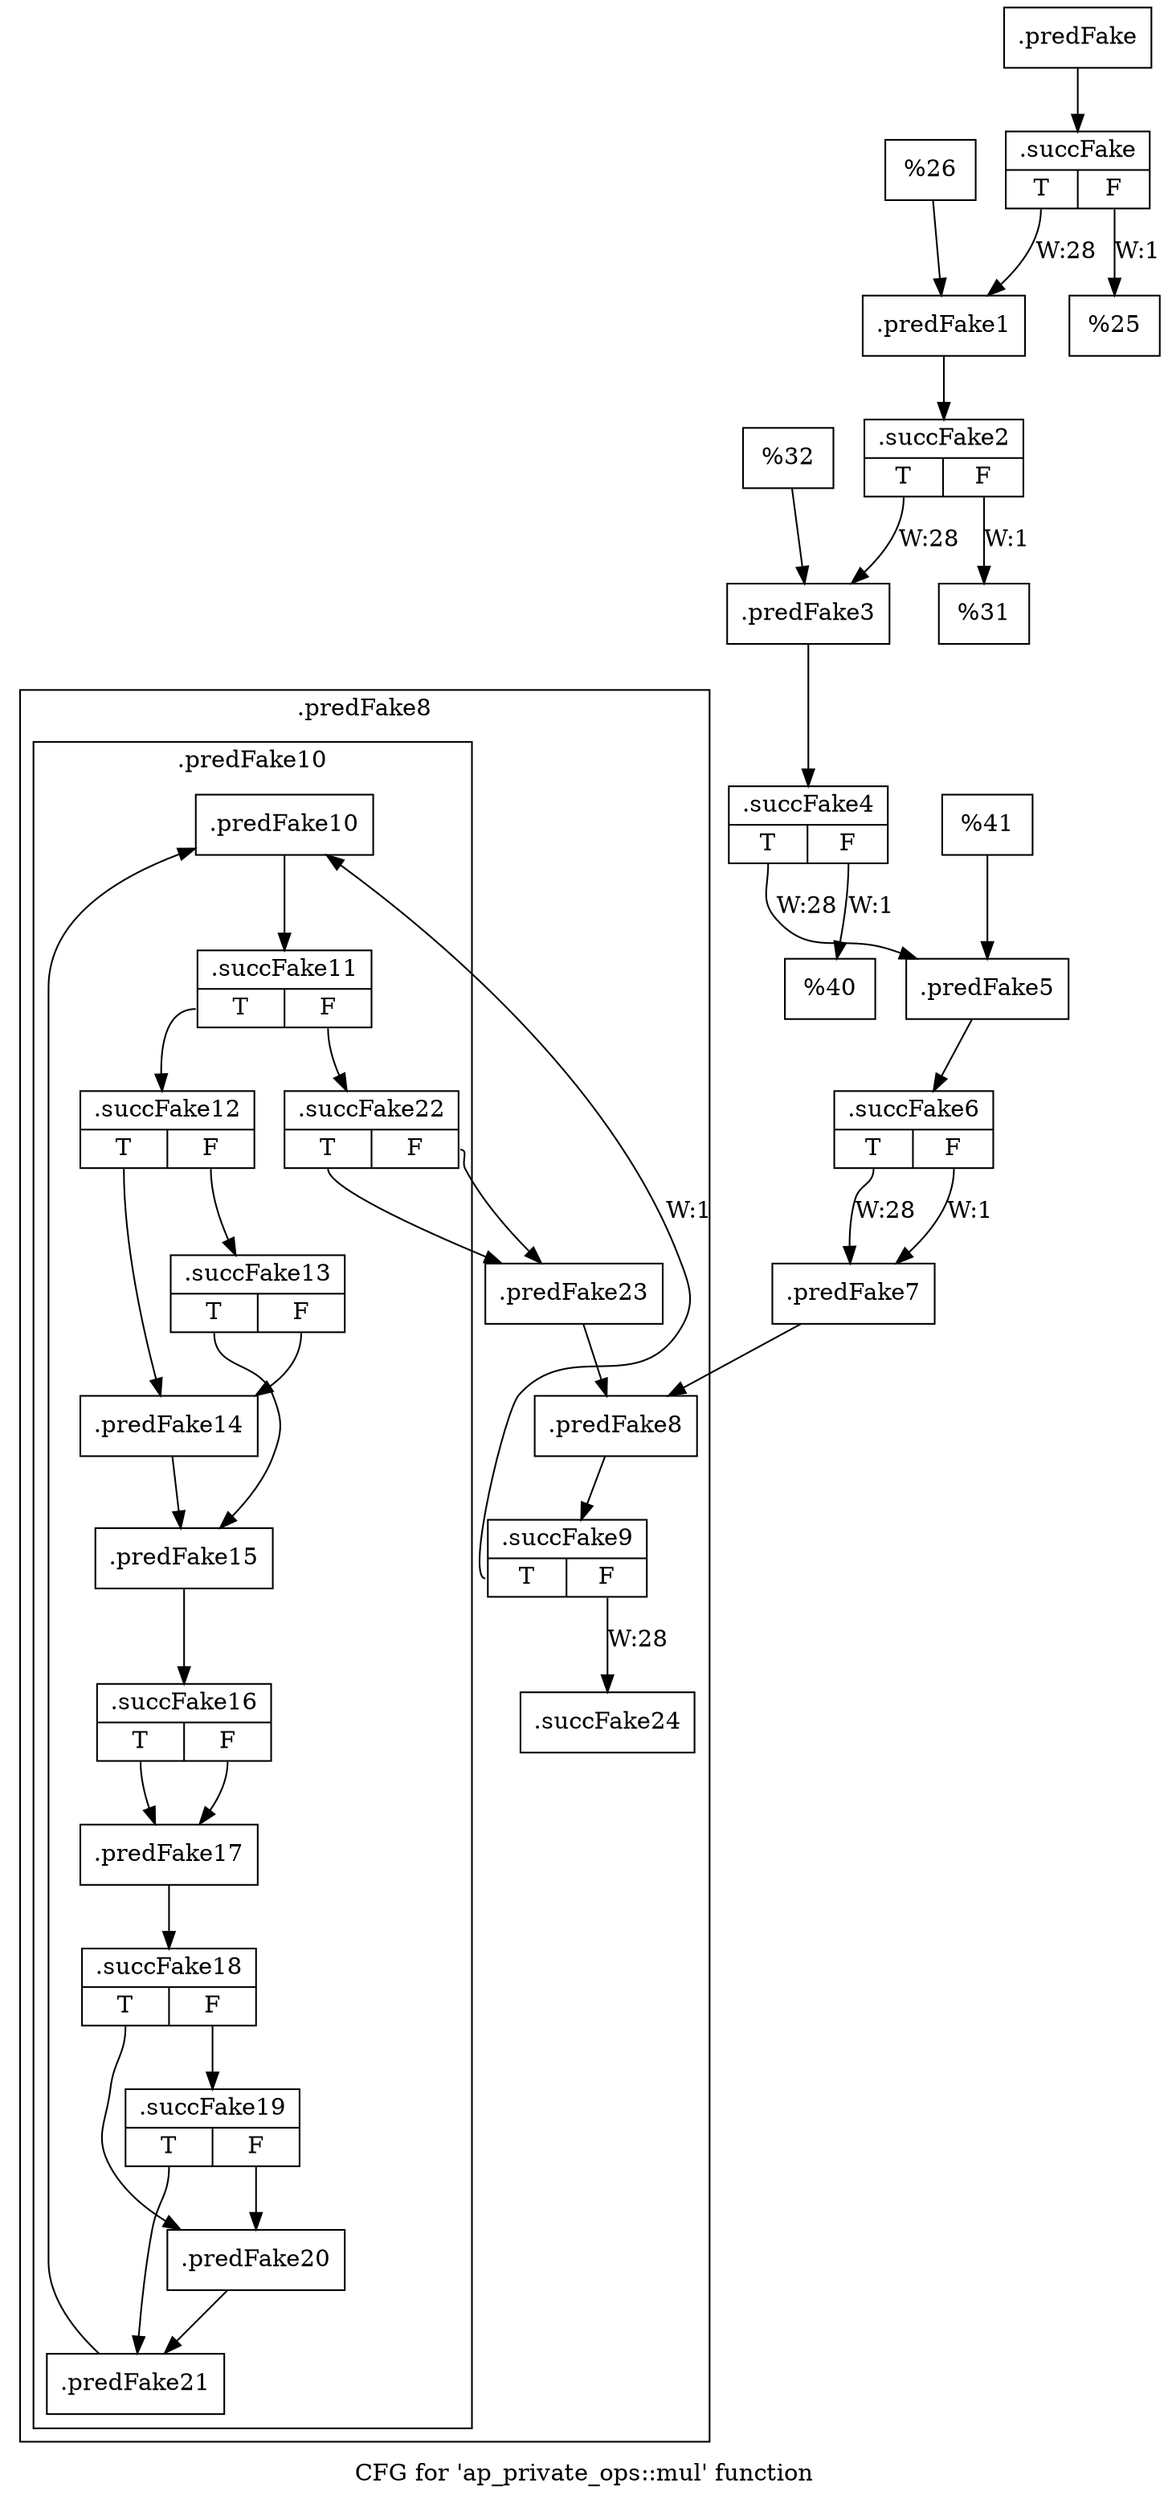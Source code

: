 digraph "CFG for 'ap_private_ops::mul' function" {
	label="CFG for 'ap_private_ops::mul' function";

	Node0x5b75eb0 [shape=record,filename="",linenumber="",label="{.predFake}"];
	Node0x5b75eb0 -> Node0x6126fa0[ callList="" memoryops="" filename="/mnt/xilinx/Vitis_HLS/2021.2/include/etc/ap_private.h" execusionnum="27"];
	Node0x6126fa0 [shape=record,filename="/mnt/xilinx/Vitis_HLS/2021.2/include/etc/ap_private.h",linenumber="691",label="{.succFake|{<s0>T|<s1>F}}"];
	Node0x6126fa0:s0 -> Node0x5b76840[label="W:28" callList="" memoryops="" filename="/mnt/xilinx/Vitis_HLS/2021.2/include/etc/ap_private.h" execusionnum="27"];
	Node0x6126fa0:s1 -> Node0x5b767a0[label="W:1"];
	Node0x5b767a0 [shape=record,filename="/mnt/xilinx/Vitis_HLS/2021.2/include/etc/ap_private.h",linenumber="691",label="{%25}"];
	Node0x5b767f0 [shape=record,filename="/mnt/xilinx/Vitis_HLS/2021.2/include/etc/ap_private.h",linenumber="691",label="{%26}"];
	Node0x5b767f0 -> Node0x5b76840;
	Node0x5b76840 [shape=record,filename="/mnt/xilinx/Vitis_HLS/2021.2/include/etc/ap_private.h",linenumber="692",label="{.predFake1}"];
	Node0x5b76840 -> Node0x6121070[ callList="" memoryops="" filename="/mnt/xilinx/Vitis_HLS/2021.2/include/etc/ap_private.h" execusionnum="27"];
	Node0x6121070 [shape=record,filename="/mnt/xilinx/Vitis_HLS/2021.2/include/etc/ap_private.h",linenumber="692",label="{.succFake2|{<s0>T|<s1>F}}"];
	Node0x6121070:s0 -> Node0x5b76980[label="W:28" callList="" memoryops="" filename="/mnt/xilinx/Vitis_HLS/2021.2/include/etc/ap_private.h" execusionnum="27"];
	Node0x6121070:s1 -> Node0x5b768e0[label="W:1"];
	Node0x5b768e0 [shape=record,filename="/mnt/xilinx/Vitis_HLS/2021.2/include/etc/ap_private.h",linenumber="692",label="{%31}"];
	Node0x5b76930 [shape=record,filename="/mnt/xilinx/Vitis_HLS/2021.2/include/etc/ap_private.h",linenumber="692",label="{%32}"];
	Node0x5b76930 -> Node0x5b76980;
	Node0x5b76980 [shape=record,filename="/mnt/xilinx/Vitis_HLS/2021.2/include/etc/ap_private.h",linenumber="693",label="{.predFake3}"];
	Node0x5b76980 -> Node0x6121230[ callList="" memoryops="" filename="/mnt/xilinx/Vitis_HLS/2021.2/include/etc/ap_private.h" execusionnum="27"];
	Node0x6121230 [shape=record,filename="/mnt/xilinx/Vitis_HLS/2021.2/include/etc/ap_private.h",linenumber="693",label="{.succFake4|{<s0>T|<s1>F}}"];
	Node0x6121230:s0 -> Node0x5b76ac0[label="W:28" callList="" memoryops="" filename="/mnt/xilinx/Vitis_HLS/2021.2/include/etc/ap_private.h" execusionnum="27"];
	Node0x6121230:s1 -> Node0x5b76a20[label="W:1"];
	Node0x5b76a20 [shape=record,filename="/mnt/xilinx/Vitis_HLS/2021.2/include/etc/ap_private.h",linenumber="693",label="{%40}"];
	Node0x5b76a70 [shape=record,filename="/mnt/xilinx/Vitis_HLS/2021.2/include/etc/ap_private.h",linenumber="693",label="{%41}"];
	Node0x5b76a70 -> Node0x5b76ac0;
	Node0x5b76ac0 [shape=record,filename="/mnt/xilinx/Vitis_HLS/2021.2/include/etc/ap_private.h",linenumber="694",label="{.predFake5}"];
	Node0x5b76ac0 -> Node0x61213f0[ callList="" memoryops="" filename="/mnt/xilinx/Vitis_HLS/2021.2/include/etc/ap_private.h" execusionnum="27"];
	Node0x61213f0 [shape=record,filename="/mnt/xilinx/Vitis_HLS/2021.2/include/etc/ap_private.h",linenumber="694",label="{.succFake6|{<s0>T|<s1>F}}"];
	Node0x61213f0:s0 -> Node0x5b76b60[label="W:28" callList="" memoryops="" filename="/mnt/xilinx/Vitis_HLS/2021.2/include/etc/ap_private.h" execusionnum="27"];
	Node0x61213f0:s1 -> Node0x5b76b60[label="W:1"];
	Node0x5b76b60 [shape=record,filename="/mnt/xilinx/Vitis_HLS/2021.2/include/etc/ap_private.h",linenumber="695",label="{.predFake7}"];
	Node0x5b76b60 -> Node0x5b76bb0[ callList="" memoryops="" filename="/mnt/xilinx/Vitis_HLS/2021.2/include/etc/ap_private.h" execusionnum="27"];
	Node0x6128090 [shape=record,filename="/mnt/xilinx/Vitis_HLS/2021.2/include/etc/ap_private.h",linenumber="720",label="{.succFake24}"];
subgraph cluster_0 {
	label=".predFake8";
	tripcount="0";
	invocationtime="-1";

subgraph cluster_0_0 {
	label=".predFake10";
	tripcount="0";
	invocationtime="1";

	Node0x5b76c50 [shape=record,filename="/mnt/xilinx/Vitis_HLS/2021.2/include/etc/ap_private.h",linenumber="698",label="{.predFake10}"];
	Node0x5b76c50 -> Node0x6127c90[ callList="" memoryops="" filename="/mnt/xilinx/Vitis_HLS/2021.2/include/etc/ap_private.h" execusionnum="0"];
	Node0x5b76d90 [shape=record,filename="/mnt/xilinx/Vitis_HLS/2021.2/include/etc/ap_private.h",linenumber="709",label="{.predFake14}"];
	Node0x5b76d90 -> Node0x5b76de0[ callList="" memoryops="" filename="/mnt/xilinx/Vitis_HLS/2021.2/include/etc/ap_private.h" execusionnum="0"];
	Node0x5b76de0 [shape=record,filename="/mnt/xilinx/Vitis_HLS/2021.2/include/etc/ap_private.h",linenumber="709",label="{.predFake15}"];
	Node0x5b76de0 -> Node0x6128530[ callList="" memoryops="" filename="/mnt/xilinx/Vitis_HLS/2021.2/include/etc/ap_private.h" execusionnum="0"];
	Node0x5b76e80 [shape=record,filename="/mnt/xilinx/Vitis_HLS/2021.2/include/etc/ap_private.h",linenumber="714",label="{.predFake17}"];
	Node0x5b76e80 -> Node0x61286f0[ callList="" memoryops="" filename="/mnt/xilinx/Vitis_HLS/2021.2/include/etc/ap_private.h" execusionnum="0"];
	Node0x5b76f20 [shape=record,filename="/mnt/xilinx/Vitis_HLS/2021.2/include/etc/ap_private.h",linenumber="714",label="{.predFake20}"];
	Node0x5b76f20 -> Node0x5b76f70[ callList="" memoryops="" filename="/mnt/xilinx/Vitis_HLS/2021.2/include/etc/ap_private.h" execusionnum="0"];
	Node0x5b76f70 [shape=record,filename="/mnt/xilinx/Vitis_HLS/2021.2/include/etc/ap_private.h",linenumber="714",label="{.predFake21}"];
	Node0x5b76f70 -> Node0x5b76c50[ callList="" memoryops="" filename="/mnt/xilinx/Vitis_HLS/2021.2/include/etc/ap_private.h" execusionnum="0"];
	Node0x6127c90 [shape=record,filename="/mnt/xilinx/Vitis_HLS/2021.2/include/etc/ap_private.h",linenumber="698",label="{.succFake11|{<s0>T|<s1>F}}"];
	Node0x6127c90:s0 -> Node0x61281b0[ callList="" memoryops="" filename="/mnt/xilinx/Vitis_HLS/2021.2/include/etc/ap_private.h" execusionnum="0"];
	Node0x6127c90:s1 -> Node0x6128a70[ callList="" memoryops="" filename="/mnt/xilinx/Vitis_HLS/2021.2/include/etc/ap_private.h" execusionnum="0"];
	Node0x61281b0 [shape=record,filename="/mnt/xilinx/Vitis_HLS/2021.2/include/etc/ap_private.h",linenumber="709",label="{.succFake12|{<s0>T|<s1>F}}"];
	Node0x61281b0:s0 -> Node0x5b76d90;
	Node0x61281b0:s1 -> Node0x6128260[ callList="" memoryops="" filename="/mnt/xilinx/Vitis_HLS/2021.2/include/etc/ap_private.h" execusionnum="0"];
	Node0x6128260 [shape=record,filename="/mnt/xilinx/Vitis_HLS/2021.2/include/etc/ap_private.h",linenumber="709",label="{.succFake13|{<s0>T|<s1>F}}"];
	Node0x6128260:s0 -> Node0x5b76de0[ callList="" memoryops="" filename="/mnt/xilinx/Vitis_HLS/2021.2/include/etc/ap_private.h" execusionnum="0"];
	Node0x6128260:s1 -> Node0x5b76d90;
	Node0x6128530 [shape=record,filename="/mnt/xilinx/Vitis_HLS/2021.2/include/etc/ap_private.h",linenumber="712",label="{.succFake16|{<s0>T|<s1>F}}"];
	Node0x6128530:s0 -> Node0x5b76e80[ callList="" memoryops="" filename="/mnt/xilinx/Vitis_HLS/2021.2/include/etc/ap_private.h" execusionnum="0"];
	Node0x6128530:s1 -> Node0x5b76e80;
	Node0x61286f0 [shape=record,filename="/mnt/xilinx/Vitis_HLS/2021.2/include/etc/ap_private.h",linenumber="714",label="{.succFake18|{<s0>T|<s1>F}}"];
	Node0x61286f0:s0 -> Node0x5b76f20;
	Node0x61286f0:s1 -> Node0x61287a0[ callList="" memoryops="" filename="/mnt/xilinx/Vitis_HLS/2021.2/include/etc/ap_private.h" execusionnum="0"];
	Node0x61287a0 [shape=record,filename="/mnt/xilinx/Vitis_HLS/2021.2/include/etc/ap_private.h",linenumber="714",label="{.succFake19|{<s0>T|<s1>F}}"];
	Node0x61287a0:s0 -> Node0x5b76f70;
	Node0x61287a0:s1 -> Node0x5b76f20;
}
	Node0x5b76bb0 [shape=record,filename="/mnt/xilinx/Vitis_HLS/2021.2/include/etc/ap_private.h",linenumber="695",label="{.predFake8}"];
	Node0x5b76bb0 -> Node0x6127e50[ callList="" memoryops="" filename="/mnt/xilinx/Vitis_HLS/2021.2/include/etc/ap_private.h" execusionnum="27"];
	Node0x5b770b0 [shape=record,filename="/mnt/xilinx/Vitis_HLS/2021.2/include/etc/ap_private.h",linenumber="719",label="{.predFake23}"];
	Node0x5b770b0 -> Node0x5b76bb0[ callList="" memoryops="" filename="/mnt/xilinx/Vitis_HLS/2021.2/include/etc/ap_private.h" execusionnum="0"];
	Node0x6127e50 [shape=record,filename="/mnt/xilinx/Vitis_HLS/2021.2/include/etc/ap_private.h",linenumber="695",label="{.succFake9|{<s0>T|<s1>F}}"];
	Node0x6127e50:s0 -> Node0x5b76c50[label="W:1" callList="" memoryops="" filename="/mnt/xilinx/Vitis_HLS/2021.2/include/etc/ap_private.h" execusionnum="0"];
	Node0x6127e50:s1 -> Node0x6128090[label="W:28" callList="" memoryops="" filename="/mnt/xilinx/Vitis_HLS/2021.2/include/etc/ap_private.h" execusionnum="27"];
	Node0x6128a70 [shape=record,filename="/mnt/xilinx/Vitis_HLS/2021.2/include/etc/ap_private.h",linenumber="718",label="{.succFake22|{<s0>T|<s1>F}}"];
	Node0x6128a70:s0 -> Node0x5b770b0[ callList="" memoryops="" filename="/mnt/xilinx/Vitis_HLS/2021.2/include/etc/ap_private.h" execusionnum="0"];
	Node0x6128a70:s1 -> Node0x5b770b0;
}
}

